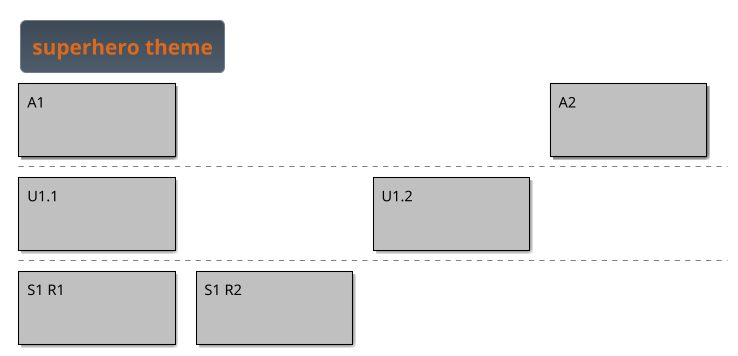 ' Do not edit
' Theme Gallery
' autogenerated by script
'
@startboard
!theme superhero
title superhero theme
A1
+U1.1
++S1 R1
++S1 R2 
+U1.2
A2
@endboard
